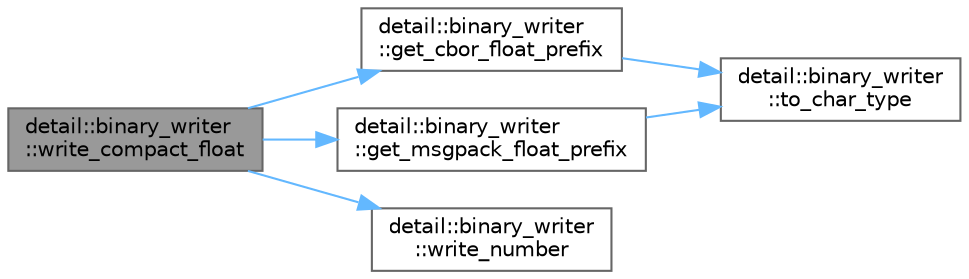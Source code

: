 digraph "detail::binary_writer::write_compact_float"
{
 // LATEX_PDF_SIZE
  bgcolor="transparent";
  edge [fontname=Helvetica,fontsize=10,labelfontname=Helvetica,labelfontsize=10];
  node [fontname=Helvetica,fontsize=10,shape=box,height=0.2,width=0.4];
  rankdir="LR";
  Node1 [id="Node000001",label="detail::binary_writer\l::write_compact_float",height=0.2,width=0.4,color="gray40", fillcolor="grey60", style="filled", fontcolor="black",tooltip=" "];
  Node1 -> Node2 [id="edge1_Node000001_Node000002",color="steelblue1",style="solid",tooltip=" "];
  Node2 [id="Node000002",label="detail::binary_writer\l::get_cbor_float_prefix",height=0.2,width=0.4,color="grey40", fillcolor="white", style="filled",URL="$classdetail_1_1binary__writer.html#aeac61e27c0d1b834a8e0114170511a97",tooltip=" "];
  Node2 -> Node3 [id="edge2_Node000002_Node000003",color="steelblue1",style="solid",tooltip=" "];
  Node3 [id="Node000003",label="detail::binary_writer\l::to_char_type",height=0.2,width=0.4,color="grey40", fillcolor="white", style="filled",URL="$classdetail_1_1binary__writer.html#a2822d4a58bbb0dc2198686da430e8906",tooltip=" "];
  Node1 -> Node4 [id="edge3_Node000001_Node000004",color="steelblue1",style="solid",tooltip=" "];
  Node4 [id="Node000004",label="detail::binary_writer\l::get_msgpack_float_prefix",height=0.2,width=0.4,color="grey40", fillcolor="white", style="filled",URL="$classdetail_1_1binary__writer.html#af199e07c12948a357eb8dfe9471f5453",tooltip=" "];
  Node4 -> Node3 [id="edge4_Node000004_Node000003",color="steelblue1",style="solid",tooltip=" "];
  Node1 -> Node5 [id="edge5_Node000001_Node000005",color="steelblue1",style="solid",tooltip=" "];
  Node5 [id="Node000005",label="detail::binary_writer\l::write_number",height=0.2,width=0.4,color="grey40", fillcolor="white", style="filled",URL="$classdetail_1_1binary__writer.html#aab9bf30c969ca7694eed2bfd39d9274a",tooltip=" "];
}
